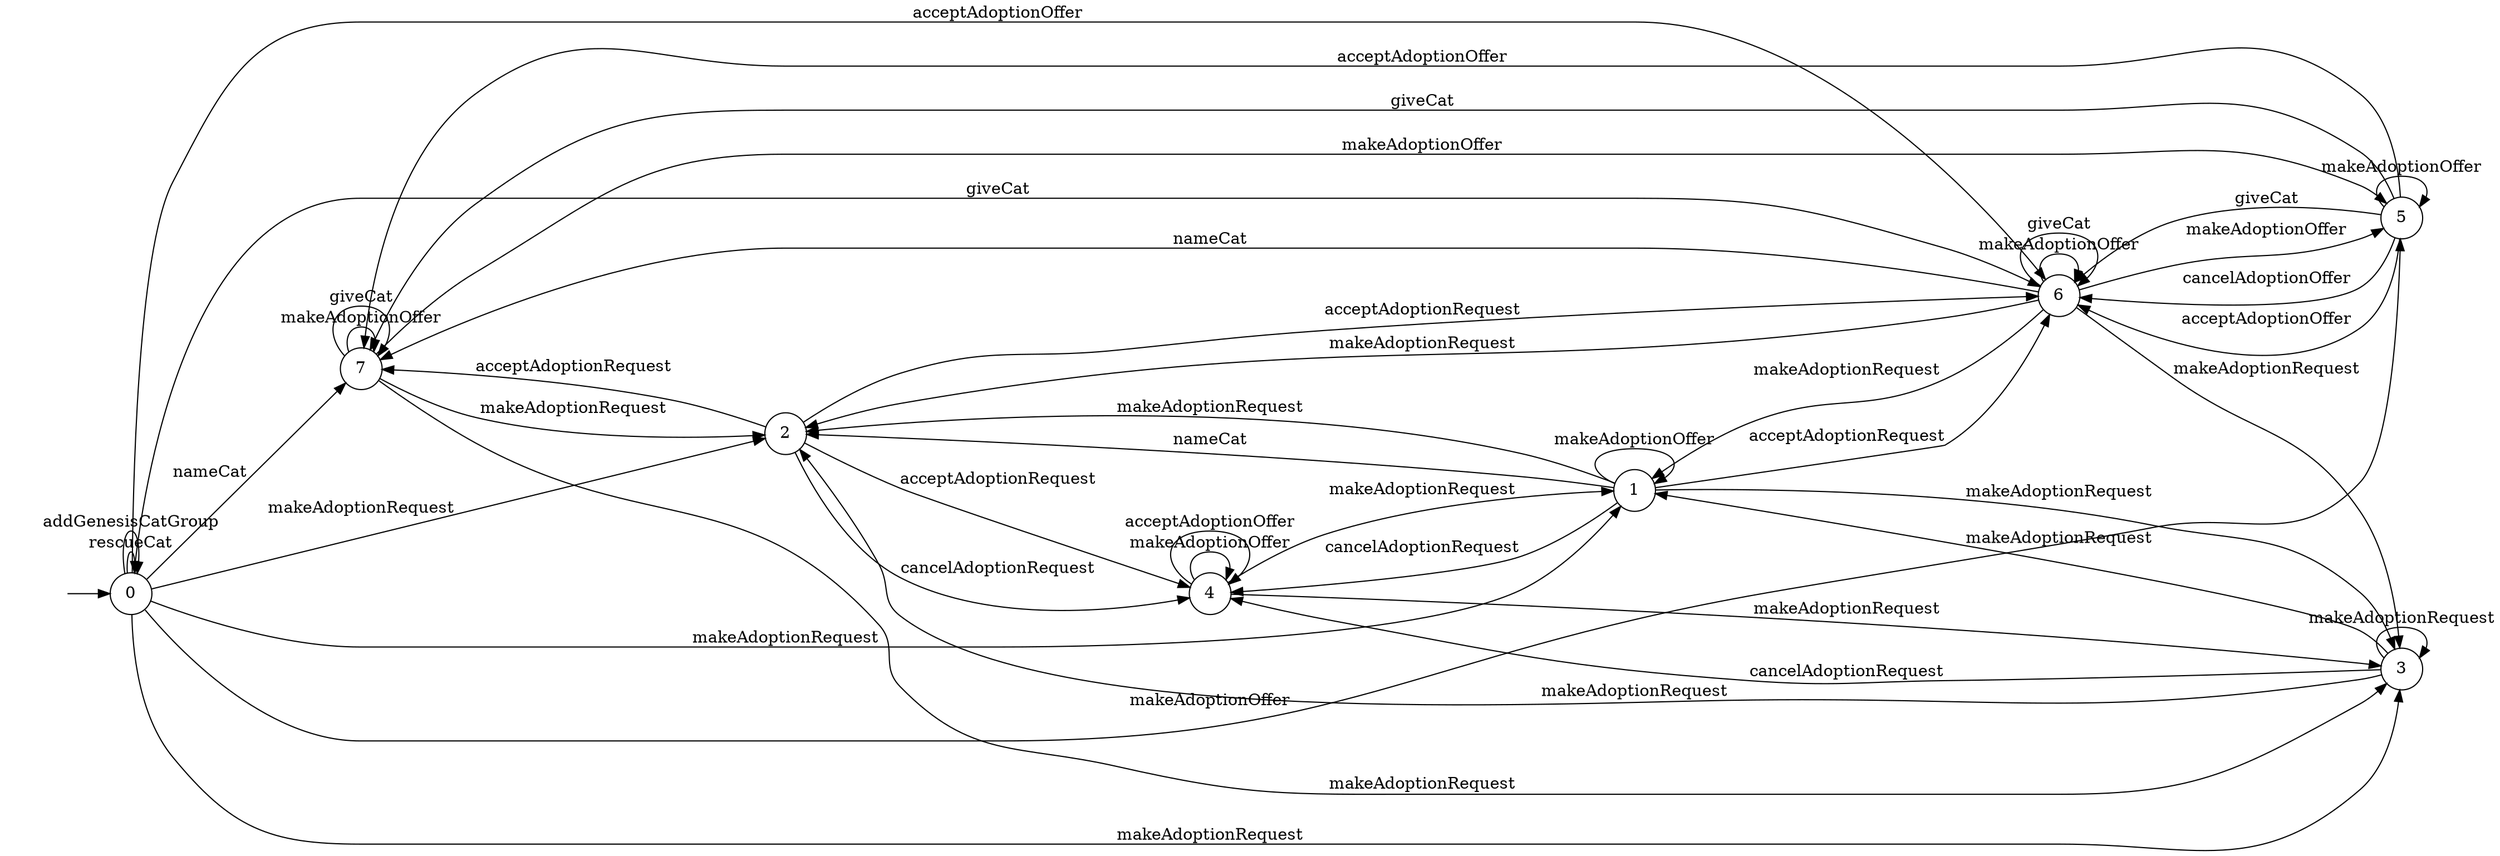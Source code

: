 digraph "./InvConPlus/Dapp-Automata-data/result/model/0x60cd862c9c687a9de49aecdc3a99b74a4fc54ab6/MoonCatRescue/FSM-6" {
	graph [rankdir=LR]
	"" [label="" shape=plaintext]
	0 [label=0 shape=circle]
	7 [label=7 shape=circle]
	1 [label=1 shape=circle]
	2 [label=2 shape=circle]
	6 [label=6 shape=circle]
	4 [label=4 shape=circle]
	5 [label=5 shape=circle]
	3 [label=3 shape=circle]
	"" -> 0 [label=""]
	0 -> 0 [label=rescueCat]
	0 -> 7 [label=nameCat]
	0 -> 5 [label=makeAdoptionOffer]
	0 -> 6 [label=acceptAdoptionOffer]
	0 -> 6 [label=giveCat]
	0 -> 1 [label=makeAdoptionRequest]
	0 -> 3 [label=makeAdoptionRequest]
	0 -> 2 [label=makeAdoptionRequest]
	0 -> 0 [label=addGenesisCatGroup]
	3 -> 1 [label=makeAdoptionRequest]
	3 -> 3 [label=makeAdoptionRequest]
	3 -> 2 [label=makeAdoptionRequest]
	3 -> 4 [label=cancelAdoptionRequest]
	6 -> 7 [label=nameCat]
	6 -> 6 [label=makeAdoptionOffer]
	6 -> 5 [label=makeAdoptionOffer]
	6 -> 6 [label=giveCat]
	6 -> 1 [label=makeAdoptionRequest]
	6 -> 3 [label=makeAdoptionRequest]
	6 -> 2 [label=makeAdoptionRequest]
	4 -> 4 [label=makeAdoptionOffer]
	4 -> 4 [label=acceptAdoptionOffer]
	4 -> 1 [label=makeAdoptionRequest]
	4 -> 3 [label=makeAdoptionRequest]
	1 -> 2 [label=nameCat]
	1 -> 1 [label=makeAdoptionOffer]
	1 -> 3 [label=makeAdoptionRequest]
	1 -> 2 [label=makeAdoptionRequest]
	1 -> 6 [label=acceptAdoptionRequest]
	1 -> 4 [label=cancelAdoptionRequest]
	7 -> 7 [label=makeAdoptionOffer]
	7 -> 5 [label=makeAdoptionOffer]
	7 -> 7 [label=giveCat]
	7 -> 3 [label=makeAdoptionRequest]
	7 -> 2 [label=makeAdoptionRequest]
	5 -> 5 [label=makeAdoptionOffer]
	5 -> 6 [label=cancelAdoptionOffer]
	5 -> 6 [label=acceptAdoptionOffer]
	5 -> 7 [label=acceptAdoptionOffer]
	5 -> 6 [label=giveCat]
	5 -> 7 [label=giveCat]
	2 -> 6 [label=acceptAdoptionRequest]
	2 -> 4 [label=acceptAdoptionRequest]
	2 -> 7 [label=acceptAdoptionRequest]
	2 -> 4 [label=cancelAdoptionRequest]
}
